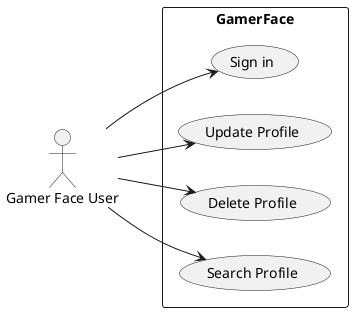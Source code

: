 @startuml
left to right direction
actor "Gamer Face User" as gfu
rectangle GamerFace {
  usecase "Sign in" as UC1
  usecase "Update Profile" as UC2
  usecase "Delete Profile" as UC3
  usecase "Search Profile" as UC4
}
gfu --> UC1
gfu --> UC2
gfu --> UC3
gfu --> UC4
@enduml